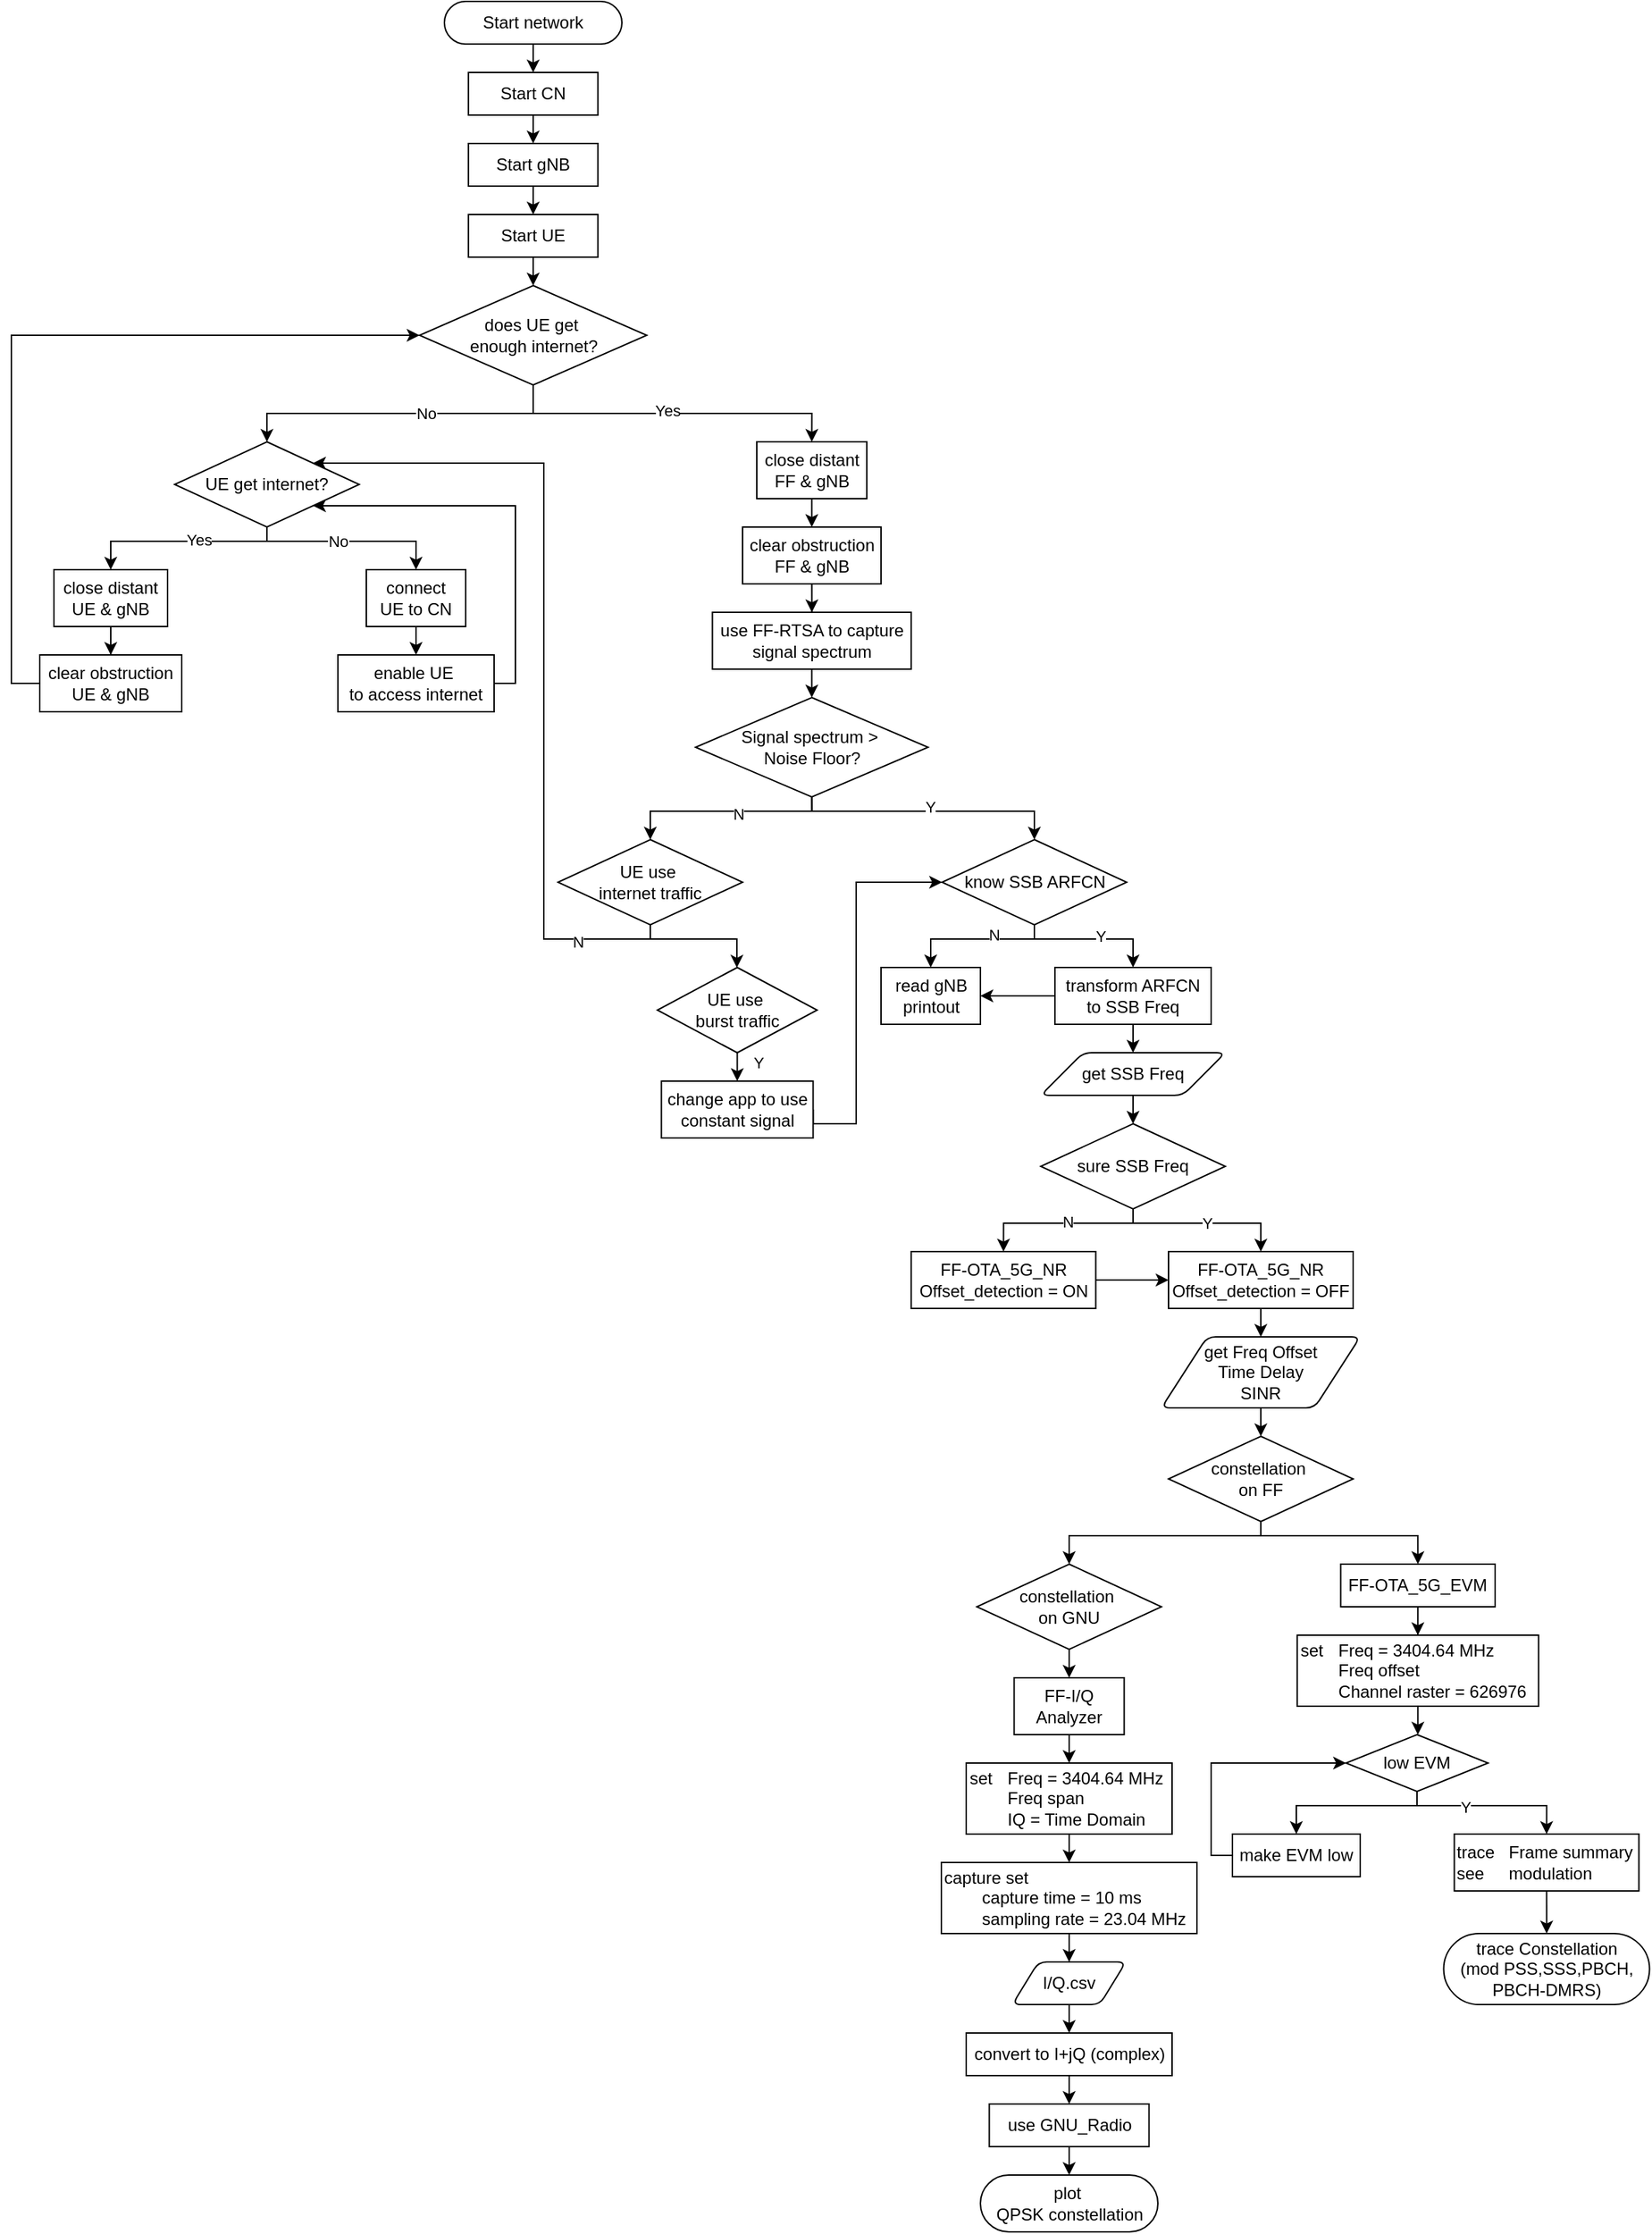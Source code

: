 <mxfile version="24.7.16">
  <diagram name="Page-1" id="a6bpp-dc-AZYhqgVWW-3">
    <mxGraphModel dx="1723" dy="508" grid="1" gridSize="10" guides="1" tooltips="1" connect="1" arrows="1" fold="1" page="1" pageScale="1" pageWidth="850" pageHeight="1100" math="0" shadow="0">
      <root>
        <mxCell id="0" />
        <mxCell id="1" parent="0" />
        <mxCell id="8mRTIrWLBFrAkmFhTARG-9" style="edgeStyle=orthogonalEdgeStyle;rounded=0;orthogonalLoop=1;jettySize=auto;html=1;exitX=0.5;exitY=0.5;exitDx=0;exitDy=15;exitPerimeter=0;entryX=0.5;entryY=0;entryDx=0;entryDy=0;" edge="1" parent="1" source="8mRTIrWLBFrAkmFhTARG-3" target="8mRTIrWLBFrAkmFhTARG-4">
          <mxGeometry relative="1" as="geometry" />
        </mxCell>
        <mxCell id="8mRTIrWLBFrAkmFhTARG-3" value="Start network" style="html=1;dashed=0;whiteSpace=wrap;shape=mxgraph.dfd.start" vertex="1" parent="1">
          <mxGeometry x="300" y="50" width="125" height="30" as="geometry" />
        </mxCell>
        <mxCell id="8mRTIrWLBFrAkmFhTARG-7" style="edgeStyle=orthogonalEdgeStyle;rounded=0;orthogonalLoop=1;jettySize=auto;html=1;exitX=0.5;exitY=1;exitDx=0;exitDy=0;entryX=0.5;entryY=0;entryDx=0;entryDy=0;" edge="1" parent="1" source="8mRTIrWLBFrAkmFhTARG-4" target="8mRTIrWLBFrAkmFhTARG-5">
          <mxGeometry relative="1" as="geometry" />
        </mxCell>
        <mxCell id="8mRTIrWLBFrAkmFhTARG-4" value="Start CN" style="html=1;dashed=0;whiteSpace=wrap;" vertex="1" parent="1">
          <mxGeometry x="316.88" y="100" width="91.25" height="30" as="geometry" />
        </mxCell>
        <mxCell id="8mRTIrWLBFrAkmFhTARG-8" style="edgeStyle=orthogonalEdgeStyle;rounded=0;orthogonalLoop=1;jettySize=auto;html=1;exitX=0.5;exitY=1;exitDx=0;exitDy=0;entryX=0.5;entryY=0;entryDx=0;entryDy=0;" edge="1" parent="1" source="8mRTIrWLBFrAkmFhTARG-5" target="8mRTIrWLBFrAkmFhTARG-6">
          <mxGeometry relative="1" as="geometry" />
        </mxCell>
        <mxCell id="8mRTIrWLBFrAkmFhTARG-5" value="Start gNB" style="html=1;dashed=0;whiteSpace=wrap;" vertex="1" parent="1">
          <mxGeometry x="316.88" y="150" width="91.25" height="30" as="geometry" />
        </mxCell>
        <mxCell id="8mRTIrWLBFrAkmFhTARG-11" style="edgeStyle=orthogonalEdgeStyle;rounded=0;orthogonalLoop=1;jettySize=auto;html=1;exitX=0.5;exitY=1;exitDx=0;exitDy=0;entryX=0.5;entryY=0;entryDx=0;entryDy=0;" edge="1" parent="1" source="8mRTIrWLBFrAkmFhTARG-6" target="8mRTIrWLBFrAkmFhTARG-10">
          <mxGeometry relative="1" as="geometry" />
        </mxCell>
        <mxCell id="8mRTIrWLBFrAkmFhTARG-6" value="Start UE" style="html=1;dashed=0;whiteSpace=wrap;" vertex="1" parent="1">
          <mxGeometry x="316.88" y="200" width="91.25" height="30" as="geometry" />
        </mxCell>
        <mxCell id="8mRTIrWLBFrAkmFhTARG-38" style="edgeStyle=orthogonalEdgeStyle;rounded=0;orthogonalLoop=1;jettySize=auto;html=1;exitX=0.5;exitY=1;exitDx=0;exitDy=0;entryX=0.5;entryY=0;entryDx=0;entryDy=0;" edge="1" parent="1" source="8mRTIrWLBFrAkmFhTARG-10" target="8mRTIrWLBFrAkmFhTARG-16">
          <mxGeometry relative="1" as="geometry" />
        </mxCell>
        <mxCell id="8mRTIrWLBFrAkmFhTARG-47" value="No" style="edgeLabel;html=1;align=center;verticalAlign=middle;resizable=0;points=[];" vertex="1" connectable="0" parent="8mRTIrWLBFrAkmFhTARG-38">
          <mxGeometry x="-0.16" relative="1" as="geometry">
            <mxPoint as="offset" />
          </mxGeometry>
        </mxCell>
        <mxCell id="8mRTIrWLBFrAkmFhTARG-39" style="edgeStyle=orthogonalEdgeStyle;rounded=0;orthogonalLoop=1;jettySize=auto;html=1;exitX=0.5;exitY=1;exitDx=0;exitDy=0;entryX=0.5;entryY=0;entryDx=0;entryDy=0;" edge="1" parent="1" source="8mRTIrWLBFrAkmFhTARG-10" target="8mRTIrWLBFrAkmFhTARG-13">
          <mxGeometry relative="1" as="geometry" />
        </mxCell>
        <mxCell id="8mRTIrWLBFrAkmFhTARG-46" value="Yes" style="edgeLabel;html=1;align=center;verticalAlign=middle;resizable=0;points=[];" vertex="1" connectable="0" parent="8mRTIrWLBFrAkmFhTARG-39">
          <mxGeometry x="-0.031" y="2" relative="1" as="geometry">
            <mxPoint as="offset" />
          </mxGeometry>
        </mxCell>
        <mxCell id="8mRTIrWLBFrAkmFhTARG-10" value="&lt;div&gt;does UE get&amp;nbsp;&lt;/div&gt;&lt;div&gt;enough internet?&lt;/div&gt;" style="shape=rhombus;html=1;dashed=0;whiteSpace=wrap;perimeter=rhombusPerimeter;" vertex="1" parent="1">
          <mxGeometry x="282.5" y="250" width="160" height="70" as="geometry" />
        </mxCell>
        <mxCell id="8mRTIrWLBFrAkmFhTARG-23" style="edgeStyle=orthogonalEdgeStyle;rounded=0;orthogonalLoop=1;jettySize=auto;html=1;exitX=0.5;exitY=1;exitDx=0;exitDy=0;entryX=0.5;entryY=0;entryDx=0;entryDy=0;" edge="1" parent="1" source="8mRTIrWLBFrAkmFhTARG-13" target="8mRTIrWLBFrAkmFhTARG-14">
          <mxGeometry relative="1" as="geometry" />
        </mxCell>
        <mxCell id="8mRTIrWLBFrAkmFhTARG-13" value="close distant FF &amp;amp; gNB" style="html=1;dashed=0;whiteSpace=wrap;" vertex="1" parent="1">
          <mxGeometry x="520" y="360" width="77.5" height="40" as="geometry" />
        </mxCell>
        <mxCell id="8mRTIrWLBFrAkmFhTARG-24" style="edgeStyle=orthogonalEdgeStyle;rounded=0;orthogonalLoop=1;jettySize=auto;html=1;exitX=0.5;exitY=1;exitDx=0;exitDy=0;" edge="1" parent="1" source="8mRTIrWLBFrAkmFhTARG-14" target="8mRTIrWLBFrAkmFhTARG-15">
          <mxGeometry relative="1" as="geometry" />
        </mxCell>
        <mxCell id="8mRTIrWLBFrAkmFhTARG-14" value="clear obstruction FF &amp;amp; gNB" style="html=1;dashed=0;whiteSpace=wrap;" vertex="1" parent="1">
          <mxGeometry x="510" y="420" width="97.5" height="40" as="geometry" />
        </mxCell>
        <mxCell id="8mRTIrWLBFrAkmFhTARG-50" style="edgeStyle=orthogonalEdgeStyle;rounded=0;orthogonalLoop=1;jettySize=auto;html=1;exitX=0.5;exitY=1;exitDx=0;exitDy=0;entryX=0.5;entryY=0;entryDx=0;entryDy=0;" edge="1" parent="1" source="8mRTIrWLBFrAkmFhTARG-15" target="8mRTIrWLBFrAkmFhTARG-49">
          <mxGeometry relative="1" as="geometry" />
        </mxCell>
        <mxCell id="8mRTIrWLBFrAkmFhTARG-15" value="use FF-RTSA to capture signal spectrum" style="html=1;dashed=0;whiteSpace=wrap;" vertex="1" parent="1">
          <mxGeometry x="488.75" y="480" width="140" height="40" as="geometry" />
        </mxCell>
        <mxCell id="8mRTIrWLBFrAkmFhTARG-40" style="edgeStyle=orthogonalEdgeStyle;rounded=0;orthogonalLoop=1;jettySize=auto;html=1;exitX=0.5;exitY=1;exitDx=0;exitDy=0;entryX=0.5;entryY=0;entryDx=0;entryDy=0;" edge="1" parent="1" source="8mRTIrWLBFrAkmFhTARG-16" target="8mRTIrWLBFrAkmFhTARG-17">
          <mxGeometry relative="1" as="geometry">
            <Array as="points">
              <mxPoint x="175" y="430" />
              <mxPoint x="65" y="430" />
            </Array>
          </mxGeometry>
        </mxCell>
        <mxCell id="8mRTIrWLBFrAkmFhTARG-45" value="Yes" style="edgeLabel;html=1;align=center;verticalAlign=middle;resizable=0;points=[];" vertex="1" connectable="0" parent="8mRTIrWLBFrAkmFhTARG-40">
          <mxGeometry x="-0.171" y="-1" relative="1" as="geometry">
            <mxPoint as="offset" />
          </mxGeometry>
        </mxCell>
        <mxCell id="8mRTIrWLBFrAkmFhTARG-41" style="edgeStyle=orthogonalEdgeStyle;rounded=0;orthogonalLoop=1;jettySize=auto;html=1;exitX=0.5;exitY=1;exitDx=0;exitDy=0;entryX=0.5;entryY=0;entryDx=0;entryDy=0;" edge="1" parent="1" source="8mRTIrWLBFrAkmFhTARG-16" target="8mRTIrWLBFrAkmFhTARG-19">
          <mxGeometry relative="1" as="geometry">
            <Array as="points">
              <mxPoint x="175" y="430" />
              <mxPoint x="280" y="430" />
            </Array>
          </mxGeometry>
        </mxCell>
        <mxCell id="8mRTIrWLBFrAkmFhTARG-43" value="No" style="edgeLabel;html=1;align=center;verticalAlign=middle;resizable=0;points=[];" vertex="1" connectable="0" parent="8mRTIrWLBFrAkmFhTARG-41">
          <mxGeometry x="-0.118" y="1" relative="1" as="geometry">
            <mxPoint y="1" as="offset" />
          </mxGeometry>
        </mxCell>
        <mxCell id="8mRTIrWLBFrAkmFhTARG-16" value="UE get internet?" style="shape=rhombus;html=1;dashed=0;whiteSpace=wrap;perimeter=rhombusPerimeter;" vertex="1" parent="1">
          <mxGeometry x="110" y="360" width="130" height="60" as="geometry" />
        </mxCell>
        <mxCell id="8mRTIrWLBFrAkmFhTARG-30" style="edgeStyle=orthogonalEdgeStyle;rounded=0;orthogonalLoop=1;jettySize=auto;html=1;exitX=0.5;exitY=1;exitDx=0;exitDy=0;" edge="1" parent="1" source="8mRTIrWLBFrAkmFhTARG-17" target="8mRTIrWLBFrAkmFhTARG-18">
          <mxGeometry relative="1" as="geometry" />
        </mxCell>
        <mxCell id="8mRTIrWLBFrAkmFhTARG-17" value="close distant UE &amp;amp; gNB" style="html=1;dashed=0;whiteSpace=wrap;" vertex="1" parent="1">
          <mxGeometry x="25" y="450" width="80" height="40" as="geometry" />
        </mxCell>
        <mxCell id="8mRTIrWLBFrAkmFhTARG-42" style="edgeStyle=orthogonalEdgeStyle;rounded=0;orthogonalLoop=1;jettySize=auto;html=1;exitX=0;exitY=0.5;exitDx=0;exitDy=0;entryX=0;entryY=0.5;entryDx=0;entryDy=0;" edge="1" parent="1" source="8mRTIrWLBFrAkmFhTARG-18" target="8mRTIrWLBFrAkmFhTARG-10">
          <mxGeometry relative="1" as="geometry" />
        </mxCell>
        <mxCell id="8mRTIrWLBFrAkmFhTARG-18" value="clear obstruction UE &amp;amp; gNB" style="html=1;dashed=0;whiteSpace=wrap;" vertex="1" parent="1">
          <mxGeometry x="15" y="510" width="100" height="40" as="geometry" />
        </mxCell>
        <mxCell id="8mRTIrWLBFrAkmFhTARG-32" style="edgeStyle=orthogonalEdgeStyle;rounded=0;orthogonalLoop=1;jettySize=auto;html=1;exitX=0.5;exitY=1;exitDx=0;exitDy=0;entryX=0.5;entryY=0;entryDx=0;entryDy=0;" edge="1" parent="1" source="8mRTIrWLBFrAkmFhTARG-19" target="8mRTIrWLBFrAkmFhTARG-20">
          <mxGeometry relative="1" as="geometry" />
        </mxCell>
        <mxCell id="8mRTIrWLBFrAkmFhTARG-19" value="&lt;div&gt;connect&lt;/div&gt;&lt;div&gt;UE to CN&lt;/div&gt;" style="html=1;dashed=0;whiteSpace=wrap;" vertex="1" parent="1">
          <mxGeometry x="245" y="450" width="70" height="40" as="geometry" />
        </mxCell>
        <mxCell id="8mRTIrWLBFrAkmFhTARG-48" style="edgeStyle=orthogonalEdgeStyle;rounded=0;orthogonalLoop=1;jettySize=auto;html=1;exitX=1;exitY=0.5;exitDx=0;exitDy=0;entryX=1;entryY=1;entryDx=0;entryDy=0;" edge="1" parent="1" source="8mRTIrWLBFrAkmFhTARG-20" target="8mRTIrWLBFrAkmFhTARG-16">
          <mxGeometry relative="1" as="geometry">
            <Array as="points">
              <mxPoint x="350" y="530" />
              <mxPoint x="350" y="405" />
            </Array>
          </mxGeometry>
        </mxCell>
        <mxCell id="8mRTIrWLBFrAkmFhTARG-20" value="&lt;div&gt;enable UE&amp;nbsp;&lt;/div&gt;&lt;div&gt;to access internet&lt;/div&gt;" style="html=1;dashed=0;whiteSpace=wrap;" vertex="1" parent="1">
          <mxGeometry x="225" y="510" width="110" height="40" as="geometry" />
        </mxCell>
        <mxCell id="8mRTIrWLBFrAkmFhTARG-60" style="edgeStyle=orthogonalEdgeStyle;rounded=0;orthogonalLoop=1;jettySize=auto;html=1;exitX=0.5;exitY=1;exitDx=0;exitDy=0;entryX=0.5;entryY=0;entryDx=0;entryDy=0;" edge="1" parent="1" source="8mRTIrWLBFrAkmFhTARG-49" target="8mRTIrWLBFrAkmFhTARG-52">
          <mxGeometry relative="1" as="geometry">
            <Array as="points">
              <mxPoint x="559" y="620" />
              <mxPoint x="716" y="620" />
            </Array>
          </mxGeometry>
        </mxCell>
        <mxCell id="8mRTIrWLBFrAkmFhTARG-80" value="Y" style="edgeLabel;html=1;align=center;verticalAlign=middle;resizable=0;points=[];" vertex="1" connectable="0" parent="8mRTIrWLBFrAkmFhTARG-60">
          <mxGeometry x="-0.002" y="3" relative="1" as="geometry">
            <mxPoint as="offset" />
          </mxGeometry>
        </mxCell>
        <mxCell id="8mRTIrWLBFrAkmFhTARG-78" style="edgeStyle=orthogonalEdgeStyle;rounded=0;orthogonalLoop=1;jettySize=auto;html=1;exitX=0.5;exitY=1;exitDx=0;exitDy=0;entryX=0.5;entryY=0;entryDx=0;entryDy=0;" edge="1" parent="1" source="8mRTIrWLBFrAkmFhTARG-49" target="8mRTIrWLBFrAkmFhTARG-69">
          <mxGeometry relative="1" as="geometry">
            <Array as="points">
              <mxPoint x="559" y="620" />
              <mxPoint x="445" y="620" />
            </Array>
          </mxGeometry>
        </mxCell>
        <mxCell id="8mRTIrWLBFrAkmFhTARG-79" value="N" style="edgeLabel;html=1;align=center;verticalAlign=middle;resizable=0;points=[];" vertex="1" connectable="0" parent="8mRTIrWLBFrAkmFhTARG-78">
          <mxGeometry x="-0.129" y="2" relative="1" as="geometry">
            <mxPoint as="offset" />
          </mxGeometry>
        </mxCell>
        <mxCell id="8mRTIrWLBFrAkmFhTARG-49" value="&lt;div&gt;Signal spectrum &amp;gt;&amp;nbsp;&lt;/div&gt;&lt;div&gt;Noise Floor?&lt;/div&gt;" style="shape=rhombus;html=1;dashed=0;whiteSpace=wrap;perimeter=rhombusPerimeter;" vertex="1" parent="1">
          <mxGeometry x="476.88" y="540" width="163.75" height="70" as="geometry" />
        </mxCell>
        <mxCell id="8mRTIrWLBFrAkmFhTARG-65" style="edgeStyle=orthogonalEdgeStyle;rounded=0;orthogonalLoop=1;jettySize=auto;html=1;exitX=0.5;exitY=1;exitDx=0;exitDy=0;entryX=0.5;entryY=0;entryDx=0;entryDy=0;" edge="1" parent="1" source="8mRTIrWLBFrAkmFhTARG-52" target="8mRTIrWLBFrAkmFhTARG-54">
          <mxGeometry relative="1" as="geometry">
            <Array as="points">
              <mxPoint x="716" y="710" />
              <mxPoint x="643" y="710" />
            </Array>
          </mxGeometry>
        </mxCell>
        <mxCell id="8mRTIrWLBFrAkmFhTARG-68" value="N" style="edgeLabel;html=1;align=center;verticalAlign=middle;resizable=0;points=[];" vertex="1" connectable="0" parent="8mRTIrWLBFrAkmFhTARG-65">
          <mxGeometry x="-0.252" y="-3" relative="1" as="geometry">
            <mxPoint as="offset" />
          </mxGeometry>
        </mxCell>
        <mxCell id="8mRTIrWLBFrAkmFhTARG-66" style="edgeStyle=orthogonalEdgeStyle;rounded=0;orthogonalLoop=1;jettySize=auto;html=1;exitX=0.5;exitY=1;exitDx=0;exitDy=0;" edge="1" parent="1" source="8mRTIrWLBFrAkmFhTARG-52" target="8mRTIrWLBFrAkmFhTARG-53">
          <mxGeometry relative="1" as="geometry">
            <Array as="points">
              <mxPoint x="716" y="710" />
              <mxPoint x="785" y="710" />
            </Array>
          </mxGeometry>
        </mxCell>
        <mxCell id="8mRTIrWLBFrAkmFhTARG-67" value="Y" style="edgeLabel;html=1;align=center;verticalAlign=middle;resizable=0;points=[];" vertex="1" connectable="0" parent="8mRTIrWLBFrAkmFhTARG-66">
          <mxGeometry x="0.136" y="2" relative="1" as="geometry">
            <mxPoint as="offset" />
          </mxGeometry>
        </mxCell>
        <mxCell id="8mRTIrWLBFrAkmFhTARG-52" value="know SSB ARFCN" style="shape=rhombus;html=1;dashed=0;whiteSpace=wrap;perimeter=rhombusPerimeter;" vertex="1" parent="1">
          <mxGeometry x="650.5" y="640" width="130" height="60" as="geometry" />
        </mxCell>
        <mxCell id="8mRTIrWLBFrAkmFhTARG-57" style="edgeStyle=orthogonalEdgeStyle;rounded=0;orthogonalLoop=1;jettySize=auto;html=1;exitX=0;exitY=0.5;exitDx=0;exitDy=0;entryX=1;entryY=0.5;entryDx=0;entryDy=0;" edge="1" parent="1" source="8mRTIrWLBFrAkmFhTARG-53" target="8mRTIrWLBFrAkmFhTARG-54">
          <mxGeometry relative="1" as="geometry" />
        </mxCell>
        <mxCell id="8mRTIrWLBFrAkmFhTARG-84" style="edgeStyle=orthogonalEdgeStyle;rounded=0;orthogonalLoop=1;jettySize=auto;html=1;exitX=0.5;exitY=1;exitDx=0;exitDy=0;entryX=0.5;entryY=0;entryDx=0;entryDy=0;" edge="1" parent="1" source="8mRTIrWLBFrAkmFhTARG-53" target="8mRTIrWLBFrAkmFhTARG-83">
          <mxGeometry relative="1" as="geometry" />
        </mxCell>
        <mxCell id="8mRTIrWLBFrAkmFhTARG-53" value="transform ARFCN to SSB Freq" style="html=1;dashed=0;whiteSpace=wrap;" vertex="1" parent="1">
          <mxGeometry x="730" y="730" width="110" height="40" as="geometry" />
        </mxCell>
        <mxCell id="8mRTIrWLBFrAkmFhTARG-54" value="read gNB printout" style="html=1;dashed=0;whiteSpace=wrap;" vertex="1" parent="1">
          <mxGeometry x="607.5" y="730" width="70" height="40" as="geometry" />
        </mxCell>
        <mxCell id="8mRTIrWLBFrAkmFhTARG-70" style="edgeStyle=orthogonalEdgeStyle;rounded=0;orthogonalLoop=1;jettySize=auto;html=1;exitX=0.5;exitY=1;exitDx=0;exitDy=0;entryX=1;entryY=0;entryDx=0;entryDy=0;" edge="1" parent="1" source="8mRTIrWLBFrAkmFhTARG-69" target="8mRTIrWLBFrAkmFhTARG-16">
          <mxGeometry relative="1" as="geometry">
            <Array as="points">
              <mxPoint x="445" y="710" />
              <mxPoint x="370" y="710" />
              <mxPoint x="370" y="375" />
            </Array>
          </mxGeometry>
        </mxCell>
        <mxCell id="8mRTIrWLBFrAkmFhTARG-71" value="N" style="edgeLabel;html=1;align=center;verticalAlign=middle;resizable=0;points=[];" vertex="1" connectable="0" parent="8mRTIrWLBFrAkmFhTARG-70">
          <mxGeometry x="-0.791" y="2" relative="1" as="geometry">
            <mxPoint as="offset" />
          </mxGeometry>
        </mxCell>
        <mxCell id="8mRTIrWLBFrAkmFhTARG-81" style="edgeStyle=orthogonalEdgeStyle;rounded=0;orthogonalLoop=1;jettySize=auto;html=1;exitX=0.5;exitY=1;exitDx=0;exitDy=0;" edge="1" parent="1" source="8mRTIrWLBFrAkmFhTARG-69" target="8mRTIrWLBFrAkmFhTARG-72">
          <mxGeometry relative="1" as="geometry">
            <Array as="points">
              <mxPoint x="445" y="710" />
              <mxPoint x="506" y="710" />
            </Array>
          </mxGeometry>
        </mxCell>
        <mxCell id="8mRTIrWLBFrAkmFhTARG-69" value="&lt;div&gt;UE use&amp;nbsp;&lt;/div&gt;&lt;div&gt;internet traffic&lt;/div&gt;" style="shape=rhombus;html=1;dashed=0;whiteSpace=wrap;perimeter=rhombusPerimeter;" vertex="1" parent="1">
          <mxGeometry x="380" y="640" width="130" height="60" as="geometry" />
        </mxCell>
        <mxCell id="8mRTIrWLBFrAkmFhTARG-75" style="edgeStyle=orthogonalEdgeStyle;rounded=0;orthogonalLoop=1;jettySize=auto;html=1;exitX=0.5;exitY=1;exitDx=0;exitDy=0;entryX=0.5;entryY=0;entryDx=0;entryDy=0;" edge="1" parent="1" source="8mRTIrWLBFrAkmFhTARG-72" target="8mRTIrWLBFrAkmFhTARG-74">
          <mxGeometry relative="1" as="geometry" />
        </mxCell>
        <mxCell id="8mRTIrWLBFrAkmFhTARG-76" value="Y" style="edgeLabel;html=1;align=center;verticalAlign=middle;resizable=0;points=[];" vertex="1" connectable="0" parent="8mRTIrWLBFrAkmFhTARG-75">
          <mxGeometry x="-0.3" y="2" relative="1" as="geometry">
            <mxPoint x="12" as="offset" />
          </mxGeometry>
        </mxCell>
        <mxCell id="8mRTIrWLBFrAkmFhTARG-72" value="&lt;div&gt;UE use&amp;nbsp;&lt;/div&gt;&lt;div&gt;burst traffic&lt;/div&gt;" style="shape=rhombus;html=1;dashed=0;whiteSpace=wrap;perimeter=rhombusPerimeter;" vertex="1" parent="1">
          <mxGeometry x="450" y="730" width="112.5" height="60" as="geometry" />
        </mxCell>
        <mxCell id="8mRTIrWLBFrAkmFhTARG-77" style="edgeStyle=orthogonalEdgeStyle;rounded=0;orthogonalLoop=1;jettySize=auto;html=1;exitX=1;exitY=0.5;exitDx=0;exitDy=0;entryX=0;entryY=0.5;entryDx=0;entryDy=0;" edge="1" parent="1" source="8mRTIrWLBFrAkmFhTARG-74" target="8mRTIrWLBFrAkmFhTARG-52">
          <mxGeometry relative="1" as="geometry">
            <Array as="points">
              <mxPoint x="590" y="840" />
              <mxPoint x="590" y="670" />
            </Array>
          </mxGeometry>
        </mxCell>
        <mxCell id="8mRTIrWLBFrAkmFhTARG-74" value="change app to use constant signal" style="html=1;dashed=0;whiteSpace=wrap;" vertex="1" parent="1">
          <mxGeometry x="452.81" y="810" width="106.88" height="40" as="geometry" />
        </mxCell>
        <mxCell id="8mRTIrWLBFrAkmFhTARG-86" style="edgeStyle=orthogonalEdgeStyle;rounded=0;orthogonalLoop=1;jettySize=auto;html=1;exitX=0.5;exitY=1;exitDx=0;exitDy=0;entryX=0.5;entryY=0;entryDx=0;entryDy=0;" edge="1" parent="1" source="8mRTIrWLBFrAkmFhTARG-83" target="8mRTIrWLBFrAkmFhTARG-85">
          <mxGeometry relative="1" as="geometry" />
        </mxCell>
        <mxCell id="8mRTIrWLBFrAkmFhTARG-83" value="get SSB Freq" style="shape=parallelogram;html=1;strokeWidth=1;perimeter=parallelogramPerimeter;whiteSpace=wrap;rounded=1;arcSize=12;size=0.23;" vertex="1" parent="1">
          <mxGeometry x="720" y="790" width="130" height="30" as="geometry" />
        </mxCell>
        <mxCell id="8mRTIrWLBFrAkmFhTARG-89" style="edgeStyle=orthogonalEdgeStyle;rounded=0;orthogonalLoop=1;jettySize=auto;html=1;exitX=0.5;exitY=1;exitDx=0;exitDy=0;entryX=0.5;entryY=0;entryDx=0;entryDy=0;" edge="1" parent="1" source="8mRTIrWLBFrAkmFhTARG-85" target="8mRTIrWLBFrAkmFhTARG-88">
          <mxGeometry relative="1" as="geometry">
            <Array as="points">
              <mxPoint x="785" y="910" />
              <mxPoint x="694" y="910" />
            </Array>
          </mxGeometry>
        </mxCell>
        <mxCell id="8mRTIrWLBFrAkmFhTARG-92" value="N" style="edgeLabel;html=1;align=center;verticalAlign=middle;resizable=0;points=[];" vertex="1" connectable="0" parent="8mRTIrWLBFrAkmFhTARG-89">
          <mxGeometry x="-0.08" y="-1" relative="1" as="geometry">
            <mxPoint as="offset" />
          </mxGeometry>
        </mxCell>
        <mxCell id="8mRTIrWLBFrAkmFhTARG-100" style="edgeStyle=orthogonalEdgeStyle;rounded=0;orthogonalLoop=1;jettySize=auto;html=1;exitX=0.5;exitY=1;exitDx=0;exitDy=0;entryX=0.5;entryY=0;entryDx=0;entryDy=0;" edge="1" parent="1" source="8mRTIrWLBFrAkmFhTARG-85" target="8mRTIrWLBFrAkmFhTARG-93">
          <mxGeometry relative="1" as="geometry">
            <Array as="points">
              <mxPoint x="785" y="910" />
              <mxPoint x="875" y="910" />
            </Array>
          </mxGeometry>
        </mxCell>
        <mxCell id="8mRTIrWLBFrAkmFhTARG-101" value="Y" style="edgeLabel;html=1;align=center;verticalAlign=middle;resizable=0;points=[];" vertex="1" connectable="0" parent="8mRTIrWLBFrAkmFhTARG-100">
          <mxGeometry x="0.033" relative="1" as="geometry">
            <mxPoint as="offset" />
          </mxGeometry>
        </mxCell>
        <mxCell id="8mRTIrWLBFrAkmFhTARG-85" value="sure SSB Freq" style="shape=rhombus;html=1;dashed=0;whiteSpace=wrap;perimeter=rhombusPerimeter;" vertex="1" parent="1">
          <mxGeometry x="720" y="840" width="130" height="60" as="geometry" />
        </mxCell>
        <mxCell id="8mRTIrWLBFrAkmFhTARG-95" style="edgeStyle=orthogonalEdgeStyle;rounded=0;orthogonalLoop=1;jettySize=auto;html=1;exitX=1;exitY=0.5;exitDx=0;exitDy=0;entryX=0;entryY=0.5;entryDx=0;entryDy=0;" edge="1" parent="1" source="8mRTIrWLBFrAkmFhTARG-88" target="8mRTIrWLBFrAkmFhTARG-93">
          <mxGeometry relative="1" as="geometry" />
        </mxCell>
        <mxCell id="8mRTIrWLBFrAkmFhTARG-88" value="&lt;div&gt;FF-OTA_5G_NR&lt;/div&gt;&lt;div&gt;Offset_detection = ON&lt;br&gt;&lt;/div&gt;" style="html=1;dashed=0;whiteSpace=wrap;" vertex="1" parent="1">
          <mxGeometry x="628.75" y="930" width="130" height="40" as="geometry" />
        </mxCell>
        <mxCell id="8mRTIrWLBFrAkmFhTARG-103" style="edgeStyle=orthogonalEdgeStyle;rounded=0;orthogonalLoop=1;jettySize=auto;html=1;exitX=0.5;exitY=1;exitDx=0;exitDy=0;entryX=0.5;entryY=0;entryDx=0;entryDy=0;" edge="1" parent="1" source="8mRTIrWLBFrAkmFhTARG-93" target="8mRTIrWLBFrAkmFhTARG-102">
          <mxGeometry relative="1" as="geometry" />
        </mxCell>
        <mxCell id="8mRTIrWLBFrAkmFhTARG-93" value="&lt;div&gt;FF-OTA_5G_NR&lt;/div&gt;&lt;div&gt;Offset_detection = OFF&lt;br&gt;&lt;/div&gt;" style="html=1;dashed=0;whiteSpace=wrap;" vertex="1" parent="1">
          <mxGeometry x="810" y="930" width="130" height="40" as="geometry" />
        </mxCell>
        <mxCell id="8mRTIrWLBFrAkmFhTARG-134" style="edgeStyle=orthogonalEdgeStyle;rounded=0;orthogonalLoop=1;jettySize=auto;html=1;exitX=0.5;exitY=1;exitDx=0;exitDy=0;entryX=0.5;entryY=0;entryDx=0;entryDy=0;" edge="1" parent="1" source="8mRTIrWLBFrAkmFhTARG-102" target="8mRTIrWLBFrAkmFhTARG-105">
          <mxGeometry relative="1" as="geometry" />
        </mxCell>
        <mxCell id="8mRTIrWLBFrAkmFhTARG-102" value="&lt;div&gt;get Freq Offset&lt;/div&gt;&lt;div&gt;Time Delay&lt;/div&gt;&lt;div&gt;SINR&lt;br&gt;&lt;/div&gt;" style="shape=parallelogram;html=1;strokeWidth=1;perimeter=parallelogramPerimeter;whiteSpace=wrap;rounded=1;arcSize=12;size=0.23;" vertex="1" parent="1">
          <mxGeometry x="805" y="990" width="140" height="50" as="geometry" />
        </mxCell>
        <mxCell id="8mRTIrWLBFrAkmFhTARG-136" style="edgeStyle=orthogonalEdgeStyle;rounded=0;orthogonalLoop=1;jettySize=auto;html=1;exitX=0.5;exitY=1;exitDx=0;exitDy=0;entryX=0.5;entryY=0;entryDx=0;entryDy=0;" edge="1" parent="1" source="8mRTIrWLBFrAkmFhTARG-105" target="8mRTIrWLBFrAkmFhTARG-107">
          <mxGeometry relative="1" as="geometry">
            <Array as="points">
              <mxPoint x="875" y="1130" />
              <mxPoint x="986" y="1130" />
            </Array>
          </mxGeometry>
        </mxCell>
        <mxCell id="8mRTIrWLBFrAkmFhTARG-137" style="edgeStyle=orthogonalEdgeStyle;rounded=0;orthogonalLoop=1;jettySize=auto;html=1;exitX=0.5;exitY=1;exitDx=0;exitDy=0;entryX=0.5;entryY=0;entryDx=0;entryDy=0;" edge="1" parent="1" source="8mRTIrWLBFrAkmFhTARG-105" target="8mRTIrWLBFrAkmFhTARG-106">
          <mxGeometry relative="1" as="geometry">
            <Array as="points">
              <mxPoint x="875" y="1130" />
              <mxPoint x="740" y="1130" />
            </Array>
          </mxGeometry>
        </mxCell>
        <mxCell id="8mRTIrWLBFrAkmFhTARG-105" value="&lt;div&gt;constellation&amp;nbsp;&lt;/div&gt;&lt;div&gt;on FF&lt;/div&gt;" style="shape=rhombus;html=1;dashed=0;whiteSpace=wrap;perimeter=rhombusPerimeter;" vertex="1" parent="1">
          <mxGeometry x="810" y="1060" width="130" height="60" as="geometry" />
        </mxCell>
        <mxCell id="8mRTIrWLBFrAkmFhTARG-143" style="edgeStyle=orthogonalEdgeStyle;rounded=0;orthogonalLoop=1;jettySize=auto;html=1;exitX=0.5;exitY=1;exitDx=0;exitDy=0;entryX=0.5;entryY=0;entryDx=0;entryDy=0;" edge="1" parent="1" source="8mRTIrWLBFrAkmFhTARG-106" target="8mRTIrWLBFrAkmFhTARG-129">
          <mxGeometry relative="1" as="geometry" />
        </mxCell>
        <mxCell id="8mRTIrWLBFrAkmFhTARG-106" value="&lt;div&gt;constellation&amp;nbsp;&lt;/div&gt;&lt;div&gt;on GNU&lt;br&gt;&lt;/div&gt;" style="shape=rhombus;html=1;dashed=0;whiteSpace=wrap;perimeter=rhombusPerimeter;" vertex="1" parent="1">
          <mxGeometry x="675" y="1150" width="130" height="60" as="geometry" />
        </mxCell>
        <mxCell id="8mRTIrWLBFrAkmFhTARG-112" style="edgeStyle=orthogonalEdgeStyle;rounded=0;orthogonalLoop=1;jettySize=auto;html=1;exitX=0.5;exitY=1;exitDx=0;exitDy=0;" edge="1" parent="1" source="8mRTIrWLBFrAkmFhTARG-107" target="8mRTIrWLBFrAkmFhTARG-108">
          <mxGeometry relative="1" as="geometry" />
        </mxCell>
        <mxCell id="8mRTIrWLBFrAkmFhTARG-107" value="FF-OTA_5G_EVM" style="html=1;dashed=0;whiteSpace=wrap;" vertex="1" parent="1">
          <mxGeometry x="931.26" y="1150" width="108.75" height="30" as="geometry" />
        </mxCell>
        <mxCell id="8mRTIrWLBFrAkmFhTARG-113" style="edgeStyle=orthogonalEdgeStyle;rounded=0;orthogonalLoop=1;jettySize=auto;html=1;exitX=0.5;exitY=1;exitDx=0;exitDy=0;" edge="1" parent="1" source="8mRTIrWLBFrAkmFhTARG-108" target="8mRTIrWLBFrAkmFhTARG-109">
          <mxGeometry relative="1" as="geometry" />
        </mxCell>
        <mxCell id="8mRTIrWLBFrAkmFhTARG-108" value="&lt;div&gt;set &lt;span style=&quot;white-space: pre;&quot;&gt;&#x9;&lt;/span&gt;Freq = 3404.64 MHz&lt;br&gt;&lt;/div&gt;&lt;div&gt;&lt;span style=&quot;white-space: pre;&quot;&gt;&#x9;&lt;/span&gt;Freq offset&lt;/div&gt;&lt;div&gt;&lt;span style=&quot;white-space: pre;&quot;&gt;&#x9;&lt;/span&gt;Channel raster = 626976&lt;br&gt;&lt;/div&gt;" style="html=1;dashed=0;whiteSpace=wrap;align=left;" vertex="1" parent="1">
          <mxGeometry x="900.64" y="1200" width="170" height="50" as="geometry" />
        </mxCell>
        <mxCell id="8mRTIrWLBFrAkmFhTARG-120" style="edgeStyle=orthogonalEdgeStyle;rounded=0;orthogonalLoop=1;jettySize=auto;html=1;exitX=0.5;exitY=1;exitDx=0;exitDy=0;entryX=0.5;entryY=0;entryDx=0;entryDy=0;" edge="1" parent="1" source="8mRTIrWLBFrAkmFhTARG-109" target="8mRTIrWLBFrAkmFhTARG-115">
          <mxGeometry relative="1" as="geometry">
            <Array as="points">
              <mxPoint x="985" y="1320" />
              <mxPoint x="1076" y="1320" />
            </Array>
          </mxGeometry>
        </mxCell>
        <mxCell id="8mRTIrWLBFrAkmFhTARG-121" value="Y" style="edgeLabel;html=1;align=center;verticalAlign=middle;resizable=0;points=[];" vertex="1" connectable="0" parent="8mRTIrWLBFrAkmFhTARG-120">
          <mxGeometry x="-0.28" y="-1" relative="1" as="geometry">
            <mxPoint as="offset" />
          </mxGeometry>
        </mxCell>
        <mxCell id="8mRTIrWLBFrAkmFhTARG-127" style="edgeStyle=orthogonalEdgeStyle;rounded=0;orthogonalLoop=1;jettySize=auto;html=1;exitX=0.5;exitY=1;exitDx=0;exitDy=0;entryX=0.5;entryY=0;entryDx=0;entryDy=0;" edge="1" parent="1" source="8mRTIrWLBFrAkmFhTARG-109" target="8mRTIrWLBFrAkmFhTARG-114">
          <mxGeometry relative="1" as="geometry">
            <Array as="points">
              <mxPoint x="985" y="1320" />
              <mxPoint x="900" y="1320" />
            </Array>
          </mxGeometry>
        </mxCell>
        <mxCell id="8mRTIrWLBFrAkmFhTARG-109" value="low EVM" style="shape=rhombus;html=1;dashed=0;whiteSpace=wrap;perimeter=rhombusPerimeter;" vertex="1" parent="1">
          <mxGeometry x="935" y="1270" width="100" height="40" as="geometry" />
        </mxCell>
        <mxCell id="8mRTIrWLBFrAkmFhTARG-125" style="edgeStyle=orthogonalEdgeStyle;rounded=0;orthogonalLoop=1;jettySize=auto;html=1;exitX=0;exitY=0.5;exitDx=0;exitDy=0;entryX=0;entryY=0.5;entryDx=0;entryDy=0;" edge="1" parent="1" source="8mRTIrWLBFrAkmFhTARG-114" target="8mRTIrWLBFrAkmFhTARG-109">
          <mxGeometry relative="1" as="geometry">
            <Array as="points">
              <mxPoint x="840" y="1355" />
              <mxPoint x="840" y="1290" />
            </Array>
          </mxGeometry>
        </mxCell>
        <mxCell id="8mRTIrWLBFrAkmFhTARG-114" value="make EVM low" style="html=1;dashed=0;whiteSpace=wrap;" vertex="1" parent="1">
          <mxGeometry x="855" y="1340" width="90" height="30" as="geometry" />
        </mxCell>
        <mxCell id="8mRTIrWLBFrAkmFhTARG-124" style="edgeStyle=orthogonalEdgeStyle;rounded=0;orthogonalLoop=1;jettySize=auto;html=1;exitX=0.5;exitY=1;exitDx=0;exitDy=0;" edge="1" parent="1" source="8mRTIrWLBFrAkmFhTARG-115" target="8mRTIrWLBFrAkmFhTARG-122">
          <mxGeometry relative="1" as="geometry" />
        </mxCell>
        <mxCell id="8mRTIrWLBFrAkmFhTARG-115" value="&lt;div&gt;trace&amp;nbsp;&amp;nbsp; Frame summary&lt;/div&gt;&lt;div&gt;see &lt;span style=&quot;white-space: pre;&quot;&gt;&#x9;&lt;/span&gt;&amp;nbsp;&amp;nbsp; modulation&lt;br&gt;&lt;/div&gt;" style="html=1;dashed=0;whiteSpace=wrap;align=left;" vertex="1" parent="1">
          <mxGeometry x="1011.27" y="1340" width="130" height="40" as="geometry" />
        </mxCell>
        <mxCell id="8mRTIrWLBFrAkmFhTARG-122" value="&lt;div&gt;trace Constellation&lt;/div&gt;&lt;div&gt;(mod PSS,SSS,PBCH, PBCH-DMRS)&lt;br&gt;&lt;/div&gt;" style="html=1;dashed=0;whiteSpace=wrap;shape=mxgraph.dfd.start" vertex="1" parent="1">
          <mxGeometry x="1003.77" y="1410" width="145" height="50" as="geometry" />
        </mxCell>
        <mxCell id="8mRTIrWLBFrAkmFhTARG-144" style="edgeStyle=orthogonalEdgeStyle;rounded=0;orthogonalLoop=1;jettySize=auto;html=1;exitX=0.5;exitY=1;exitDx=0;exitDy=0;entryX=0.5;entryY=0;entryDx=0;entryDy=0;" edge="1" parent="1" source="8mRTIrWLBFrAkmFhTARG-129" target="8mRTIrWLBFrAkmFhTARG-132">
          <mxGeometry relative="1" as="geometry" />
        </mxCell>
        <mxCell id="8mRTIrWLBFrAkmFhTARG-129" value="FF-I/Q Analyzer" style="html=1;dashed=0;whiteSpace=wrap;" vertex="1" parent="1">
          <mxGeometry x="701.25" y="1230" width="77.5" height="40" as="geometry" />
        </mxCell>
        <mxCell id="8mRTIrWLBFrAkmFhTARG-146" style="edgeStyle=orthogonalEdgeStyle;rounded=0;orthogonalLoop=1;jettySize=auto;html=1;exitX=0.5;exitY=1;exitDx=0;exitDy=0;entryX=0.5;entryY=0;entryDx=0;entryDy=0;" edge="1" parent="1" source="8mRTIrWLBFrAkmFhTARG-132" target="8mRTIrWLBFrAkmFhTARG-138">
          <mxGeometry relative="1" as="geometry" />
        </mxCell>
        <mxCell id="8mRTIrWLBFrAkmFhTARG-132" value="&lt;div&gt;set &lt;span style=&quot;white-space: pre;&quot;&gt;&#x9;&lt;/span&gt;Freq = 3404.64 MHz&lt;br&gt;&lt;/div&gt;&lt;div&gt;&lt;span style=&quot;white-space: pre;&quot;&gt;&#x9;&lt;/span&gt;Freq span&lt;/div&gt;&lt;div&gt;&lt;span style=&quot;white-space: pre;&quot;&gt;&#x9;&lt;/span&gt;IQ = Time Domain&lt;br&gt;&lt;/div&gt;" style="html=1;dashed=0;whiteSpace=wrap;align=left;" vertex="1" parent="1">
          <mxGeometry x="667.5" y="1290" width="145" height="50" as="geometry" />
        </mxCell>
        <mxCell id="8mRTIrWLBFrAkmFhTARG-148" style="edgeStyle=orthogonalEdgeStyle;rounded=0;orthogonalLoop=1;jettySize=auto;html=1;exitX=0.5;exitY=1;exitDx=0;exitDy=0;" edge="1" parent="1" source="8mRTIrWLBFrAkmFhTARG-138" target="8mRTIrWLBFrAkmFhTARG-139">
          <mxGeometry relative="1" as="geometry" />
        </mxCell>
        <mxCell id="8mRTIrWLBFrAkmFhTARG-138" value="&lt;div&gt;capture set&lt;/div&gt;&lt;div&gt;&amp;nbsp;&lt;span style=&quot;white-space: pre;&quot;&gt;&#x9;&lt;/span&gt;capture time = 10 ms&lt;br&gt;&lt;/div&gt;&lt;div&gt;&lt;span style=&quot;white-space: pre;&quot;&gt;&#x9;&lt;/span&gt;sampling rate = 23.04 MHz&lt;br&gt;&lt;/div&gt;" style="html=1;dashed=0;whiteSpace=wrap;align=left;" vertex="1" parent="1">
          <mxGeometry x="650" y="1360" width="180" height="50" as="geometry" />
        </mxCell>
        <mxCell id="8mRTIrWLBFrAkmFhTARG-149" style="edgeStyle=orthogonalEdgeStyle;rounded=0;orthogonalLoop=1;jettySize=auto;html=1;exitX=0.5;exitY=1;exitDx=0;exitDy=0;entryX=0.5;entryY=0;entryDx=0;entryDy=0;" edge="1" parent="1" source="8mRTIrWLBFrAkmFhTARG-139" target="8mRTIrWLBFrAkmFhTARG-140">
          <mxGeometry relative="1" as="geometry" />
        </mxCell>
        <mxCell id="8mRTIrWLBFrAkmFhTARG-139" value="I/Q.csv" style="shape=parallelogram;html=1;strokeWidth=1;perimeter=parallelogramPerimeter;whiteSpace=wrap;rounded=1;arcSize=12;size=0.23;" vertex="1" parent="1">
          <mxGeometry x="700" y="1430" width="80" height="30" as="geometry" />
        </mxCell>
        <mxCell id="8mRTIrWLBFrAkmFhTARG-150" style="edgeStyle=orthogonalEdgeStyle;rounded=0;orthogonalLoop=1;jettySize=auto;html=1;exitX=0.5;exitY=1;exitDx=0;exitDy=0;" edge="1" parent="1" source="8mRTIrWLBFrAkmFhTARG-140" target="8mRTIrWLBFrAkmFhTARG-142">
          <mxGeometry relative="1" as="geometry" />
        </mxCell>
        <mxCell id="8mRTIrWLBFrAkmFhTARG-140" value="convert to I+jQ (complex)" style="html=1;dashed=0;whiteSpace=wrap;align=center;" vertex="1" parent="1">
          <mxGeometry x="667.5" y="1480" width="145" height="30" as="geometry" />
        </mxCell>
        <mxCell id="8mRTIrWLBFrAkmFhTARG-141" value="&lt;div&gt;plot&amp;nbsp;&lt;/div&gt;&lt;div&gt;QPSK constellation&lt;/div&gt;" style="html=1;dashed=0;whiteSpace=wrap;shape=mxgraph.dfd.start" vertex="1" parent="1">
          <mxGeometry x="677.5" y="1580" width="125" height="40" as="geometry" />
        </mxCell>
        <mxCell id="8mRTIrWLBFrAkmFhTARG-142" value="use GNU_Radio" style="html=1;dashed=0;whiteSpace=wrap;align=center;" vertex="1" parent="1">
          <mxGeometry x="683.75" y="1530" width="112.5" height="30" as="geometry" />
        </mxCell>
        <mxCell id="8mRTIrWLBFrAkmFhTARG-151" style="edgeStyle=orthogonalEdgeStyle;rounded=0;orthogonalLoop=1;jettySize=auto;html=1;exitX=0.5;exitY=1;exitDx=0;exitDy=0;entryX=0.5;entryY=0.5;entryDx=0;entryDy=-20;entryPerimeter=0;" edge="1" parent="1" source="8mRTIrWLBFrAkmFhTARG-142" target="8mRTIrWLBFrAkmFhTARG-141">
          <mxGeometry relative="1" as="geometry" />
        </mxCell>
      </root>
    </mxGraphModel>
  </diagram>
</mxfile>
